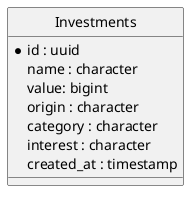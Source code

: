@startuml
hide circle
skinparam linetype ortho
skinparam monochrome true

entity "Investments" as investiments {
  *id : uuid
  name : character
  value: bigint
  origin : character
  category : character
  interest : character
  created_at : timestamp
}
@enduml
